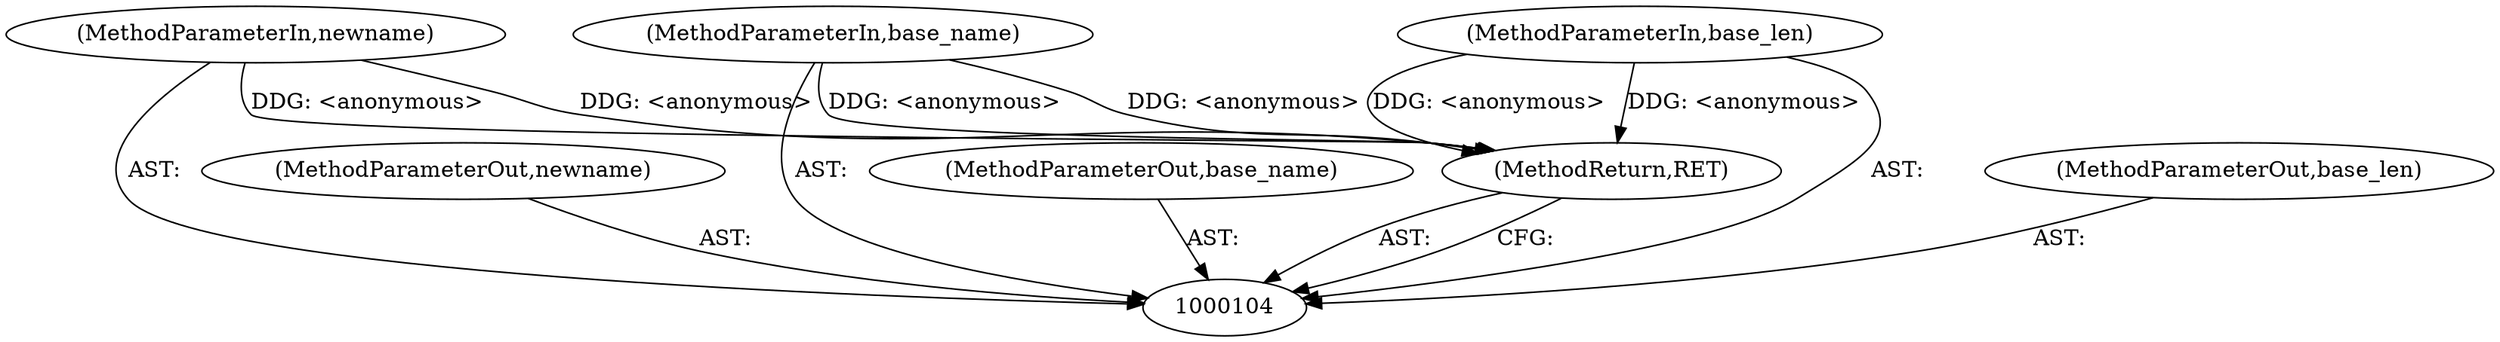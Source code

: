 digraph "0_libevent_ec65c42052d95d2c23d1d837136d1cf1d9ecef9e" {
"1000105" [label="(MethodParameterIn,newname)"];
"1000116" [label="(MethodParameterOut,newname)"];
"1000106" [label="(MethodParameterIn,base_name)"];
"1000117" [label="(MethodParameterOut,base_name)"];
"1000109" [label="(MethodReturn,RET)"];
"1000107" [label="(MethodParameterIn,base_len)"];
"1000118" [label="(MethodParameterOut,base_len)"];
"1000105" -> "1000104"  [label="AST: "];
"1000105" -> "1000109"  [label="DDG: <anonymous>"];
"1000116" -> "1000104"  [label="AST: "];
"1000106" -> "1000104"  [label="AST: "];
"1000106" -> "1000109"  [label="DDG: <anonymous>"];
"1000117" -> "1000104"  [label="AST: "];
"1000109" -> "1000104"  [label="AST: "];
"1000109" -> "1000104"  [label="CFG: "];
"1000107" -> "1000109"  [label="DDG: <anonymous>"];
"1000106" -> "1000109"  [label="DDG: <anonymous>"];
"1000105" -> "1000109"  [label="DDG: <anonymous>"];
"1000107" -> "1000104"  [label="AST: "];
"1000107" -> "1000109"  [label="DDG: <anonymous>"];
"1000118" -> "1000104"  [label="AST: "];
}
